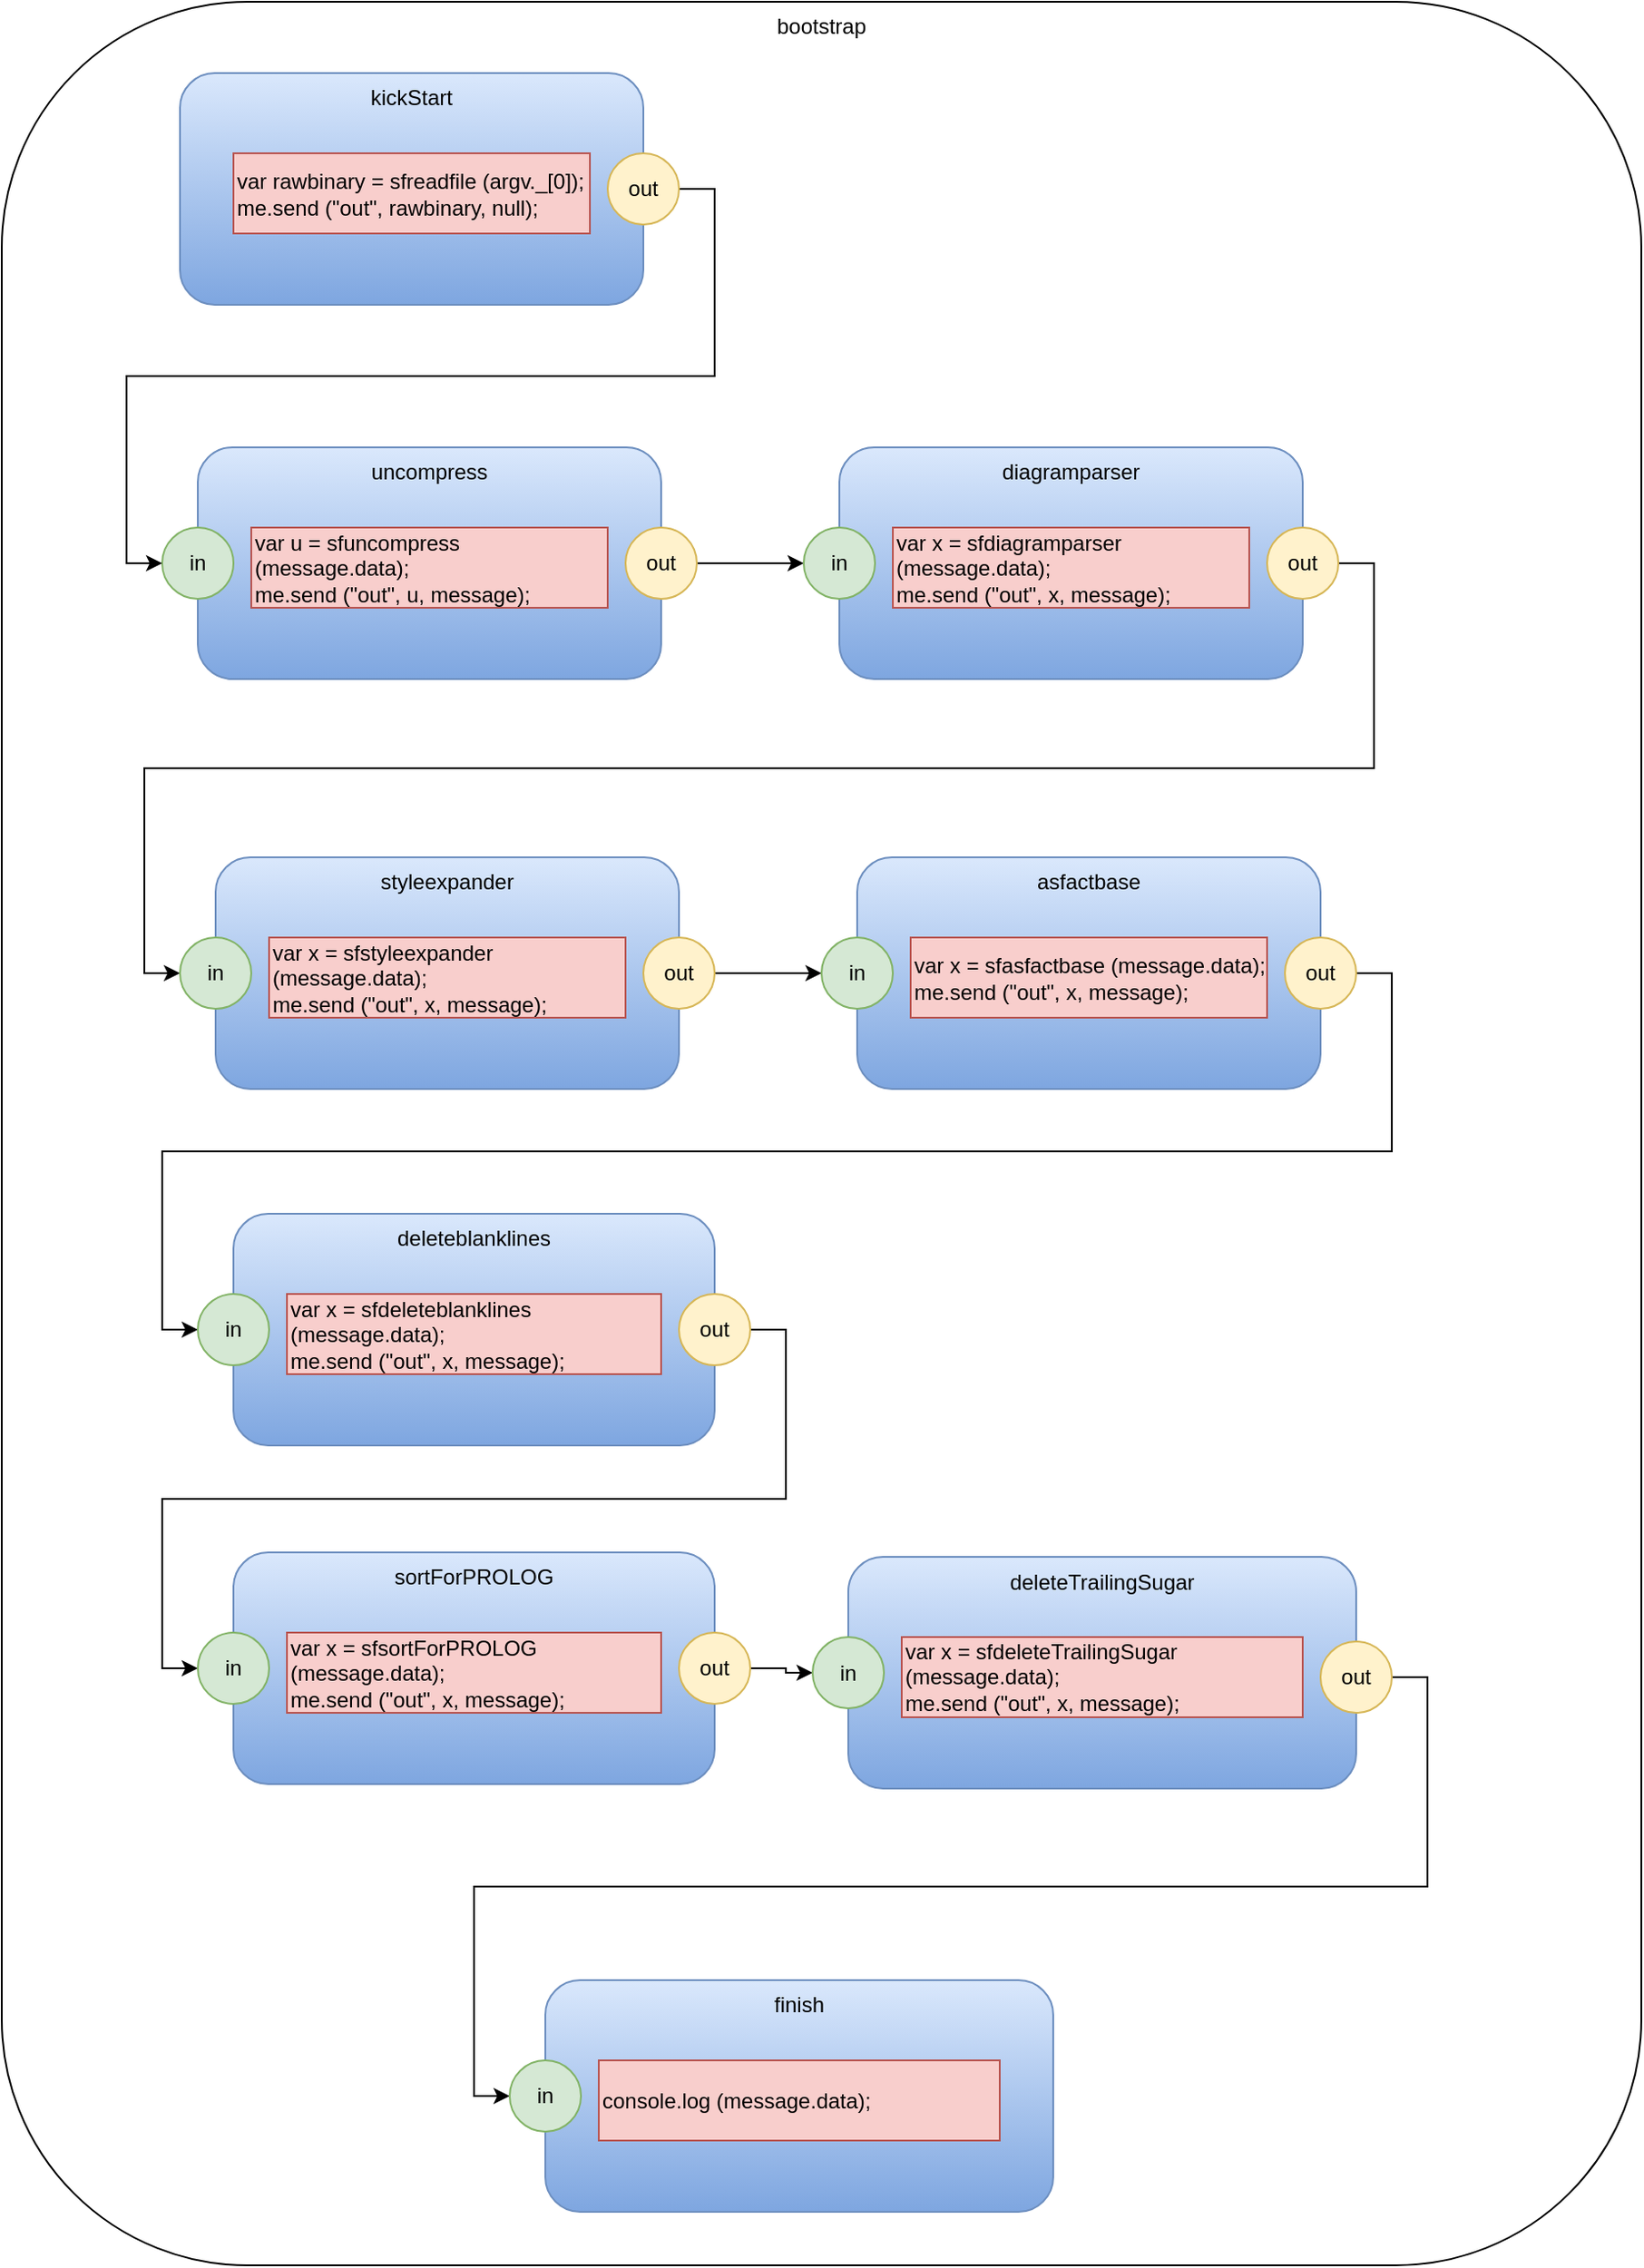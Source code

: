 <mxfile version="14.6.13" type="device"><diagram id="fo9xvGcHm88d3B_x5weG" name="d2f"><mxGraphModel dx="1106" dy="806" grid="1" gridSize="10" guides="1" tooltips="1" connect="1" arrows="1" fold="1" page="1" pageScale="1" pageWidth="1100" pageHeight="850" math="0" shadow="0"><root><mxCell id="0"/><mxCell id="1" parent="0"/><mxCell id="i5jZ3dy8F4nkPbaXPHF6-1" value="bootstrap" style="rounded=1;whiteSpace=wrap;html=1;verticalAlign=top;" parent="1" vertex="1"><mxGeometry x="100" y="90" width="920" height="1270" as="geometry"/></mxCell><mxCell id="aPelzSQw_j5YxlEaLFGD-42" value="styleexpander" style="rounded=1;whiteSpace=wrap;html=1;gradientColor=#7ea6e0;fillColor=#dae8fc;strokeColor=#6c8ebf;verticalAlign=top;" parent="1" vertex="1"><mxGeometry x="220" y="570" width="260" height="130" as="geometry"/></mxCell><mxCell id="i5jZ3dy8F4nkPbaXPHF6-2" value="uncompress" style="rounded=1;whiteSpace=wrap;html=1;gradientColor=#7ea6e0;fillColor=#dae8fc;strokeColor=#6c8ebf;verticalAlign=top;" parent="1" vertex="1"><mxGeometry x="210" y="340" width="260" height="130" as="geometry"/></mxCell><mxCell id="i5jZ3dy8F4nkPbaXPHF6-3" value="var u = sfuncompress (message.data);&lt;br&gt;me.send (&quot;out&quot;, u, message);&lt;br&gt;&lt;div&gt;&lt;/div&gt;" style="rounded=0;whiteSpace=wrap;html=1;fillColor=#f8cecc;strokeColor=#b85450;align=left;" parent="1" vertex="1"><mxGeometry x="240" y="385" width="200" height="45" as="geometry"/></mxCell><mxCell id="aPelzSQw_j5YxlEaLFGD-40" style="edgeStyle=orthogonalEdgeStyle;rounded=0;orthogonalLoop=1;jettySize=auto;html=1;exitX=1;exitY=0.5;exitDx=0;exitDy=0;entryX=0;entryY=0.5;entryDx=0;entryDy=0;" parent="1" source="i5jZ3dy8F4nkPbaXPHF6-5" target="aPelzSQw_j5YxlEaLFGD-39" edge="1"><mxGeometry relative="1" as="geometry"/></mxCell><mxCell id="i5jZ3dy8F4nkPbaXPHF6-5" value="out" style="ellipse;whiteSpace=wrap;html=1;aspect=fixed;fillColor=#fff2cc;strokeColor=#d6b656;" parent="1" vertex="1"><mxGeometry x="450" y="385" width="40" height="40" as="geometry"/></mxCell><mxCell id="Eg2JflB1LH7_nM4HlBUV-2" value="in" style="ellipse;whiteSpace=wrap;html=1;aspect=fixed;fillColor=#d5e8d4;strokeColor=#82b366;" parent="1" vertex="1"><mxGeometry x="190" y="385" width="40" height="40" as="geometry"/></mxCell><mxCell id="aPelzSQw_j5YxlEaLFGD-36" value="diagramparser" style="rounded=1;whiteSpace=wrap;html=1;gradientColor=#7ea6e0;fillColor=#dae8fc;strokeColor=#6c8ebf;verticalAlign=top;" parent="1" vertex="1"><mxGeometry x="570" y="340" width="260" height="130" as="geometry"/></mxCell><mxCell id="aPelzSQw_j5YxlEaLFGD-37" value="var x = sfdiagramparser (message.data);&lt;br&gt;me.send (&quot;out&quot;, x, message);&lt;br&gt;&lt;div&gt;&lt;/div&gt;" style="rounded=0;whiteSpace=wrap;html=1;fillColor=#f8cecc;strokeColor=#b85450;align=left;" parent="1" vertex="1"><mxGeometry x="600" y="385" width="200" height="45" as="geometry"/></mxCell><mxCell id="aPelzSQw_j5YxlEaLFGD-60" style="edgeStyle=orthogonalEdgeStyle;rounded=0;orthogonalLoop=1;jettySize=auto;html=1;exitX=1;exitY=0.5;exitDx=0;exitDy=0;entryX=0;entryY=0.5;entryDx=0;entryDy=0;" parent="1" source="aPelzSQw_j5YxlEaLFGD-38" target="aPelzSQw_j5YxlEaLFGD-46" edge="1"><mxGeometry relative="1" as="geometry"/></mxCell><mxCell id="aPelzSQw_j5YxlEaLFGD-38" value="out" style="ellipse;whiteSpace=wrap;html=1;aspect=fixed;fillColor=#fff2cc;strokeColor=#d6b656;" parent="1" vertex="1"><mxGeometry x="810" y="385" width="40" height="40" as="geometry"/></mxCell><mxCell id="aPelzSQw_j5YxlEaLFGD-39" value="in" style="ellipse;whiteSpace=wrap;html=1;aspect=fixed;fillColor=#d5e8d4;strokeColor=#82b366;" parent="1" vertex="1"><mxGeometry x="550" y="385" width="40" height="40" as="geometry"/></mxCell><mxCell id="aPelzSQw_j5YxlEaLFGD-43" value="var x = sfstyleexpander (message.data);&lt;br&gt;me.send (&quot;out&quot;, x, message);&lt;br&gt;&lt;div&gt;&lt;/div&gt;" style="rounded=0;whiteSpace=wrap;html=1;fillColor=#f8cecc;strokeColor=#b85450;align=left;" parent="1" vertex="1"><mxGeometry x="250" y="615" width="200" height="45" as="geometry"/></mxCell><mxCell id="aPelzSQw_j5YxlEaLFGD-44" style="edgeStyle=orthogonalEdgeStyle;rounded=0;orthogonalLoop=1;jettySize=auto;html=1;exitX=1;exitY=0.5;exitDx=0;exitDy=0;entryX=0;entryY=0.5;entryDx=0;entryDy=0;" parent="1" source="aPelzSQw_j5YxlEaLFGD-45" target="aPelzSQw_j5YxlEaLFGD-50" edge="1"><mxGeometry relative="1" as="geometry"/></mxCell><mxCell id="aPelzSQw_j5YxlEaLFGD-45" value="out" style="ellipse;whiteSpace=wrap;html=1;aspect=fixed;fillColor=#fff2cc;strokeColor=#d6b656;" parent="1" vertex="1"><mxGeometry x="460" y="615" width="40" height="40" as="geometry"/></mxCell><mxCell id="aPelzSQw_j5YxlEaLFGD-46" value="in" style="ellipse;whiteSpace=wrap;html=1;aspect=fixed;fillColor=#d5e8d4;strokeColor=#82b366;" parent="1" vertex="1"><mxGeometry x="200" y="615" width="40" height="40" as="geometry"/></mxCell><mxCell id="aPelzSQw_j5YxlEaLFGD-47" value="asfactbase" style="rounded=1;whiteSpace=wrap;html=1;gradientColor=#7ea6e0;fillColor=#dae8fc;strokeColor=#6c8ebf;verticalAlign=top;" parent="1" vertex="1"><mxGeometry x="580" y="570" width="260" height="130" as="geometry"/></mxCell><mxCell id="aPelzSQw_j5YxlEaLFGD-48" value="var x = sfasfactbase (message.data);&lt;br&gt;me.send (&quot;out&quot;, x, message);&lt;br&gt;&lt;div&gt;&lt;/div&gt;" style="rounded=0;whiteSpace=wrap;html=1;fillColor=#f8cecc;strokeColor=#b85450;align=left;" parent="1" vertex="1"><mxGeometry x="610" y="615" width="200" height="45" as="geometry"/></mxCell><mxCell id="aPelzSQw_j5YxlEaLFGD-61" style="edgeStyle=orthogonalEdgeStyle;rounded=0;orthogonalLoop=1;jettySize=auto;html=1;exitX=1;exitY=0.5;exitDx=0;exitDy=0;entryX=0;entryY=0.5;entryDx=0;entryDy=0;" parent="1" source="aPelzSQw_j5YxlEaLFGD-49" target="aPelzSQw_j5YxlEaLFGD-55" edge="1"><mxGeometry relative="1" as="geometry"/></mxCell><mxCell id="aPelzSQw_j5YxlEaLFGD-49" value="out" style="ellipse;whiteSpace=wrap;html=1;aspect=fixed;fillColor=#fff2cc;strokeColor=#d6b656;" parent="1" vertex="1"><mxGeometry x="820" y="615" width="40" height="40" as="geometry"/></mxCell><mxCell id="aPelzSQw_j5YxlEaLFGD-50" value="in" style="ellipse;whiteSpace=wrap;html=1;aspect=fixed;fillColor=#d5e8d4;strokeColor=#82b366;" parent="1" vertex="1"><mxGeometry x="560" y="615" width="40" height="40" as="geometry"/></mxCell><mxCell id="aPelzSQw_j5YxlEaLFGD-51" value="deleteblanklines" style="rounded=1;whiteSpace=wrap;html=1;gradientColor=#7ea6e0;fillColor=#dae8fc;strokeColor=#6c8ebf;verticalAlign=top;" parent="1" vertex="1"><mxGeometry x="230" y="770" width="270" height="130" as="geometry"/></mxCell><mxCell id="aPelzSQw_j5YxlEaLFGD-52" value="var x = sfdeleteblanklines (message.data);&lt;br&gt;me.send (&quot;out&quot;, x, message);&lt;br&gt;&lt;div&gt;&lt;/div&gt;" style="rounded=0;whiteSpace=wrap;html=1;fillColor=#f8cecc;strokeColor=#b85450;align=left;" parent="1" vertex="1"><mxGeometry x="260" y="815" width="210" height="45" as="geometry"/></mxCell><mxCell id="aPelzSQw_j5YxlEaLFGD-72" style="edgeStyle=orthogonalEdgeStyle;rounded=0;orthogonalLoop=1;jettySize=auto;html=1;exitX=1;exitY=0.5;exitDx=0;exitDy=0;entryX=0;entryY=0.5;entryDx=0;entryDy=0;" parent="1" source="aPelzSQw_j5YxlEaLFGD-54" target="aPelzSQw_j5YxlEaLFGD-71" edge="1"><mxGeometry relative="1" as="geometry"/></mxCell><mxCell id="aPelzSQw_j5YxlEaLFGD-54" value="out" style="ellipse;whiteSpace=wrap;html=1;aspect=fixed;fillColor=#fff2cc;strokeColor=#d6b656;" parent="1" vertex="1"><mxGeometry x="480" y="815" width="40" height="40" as="geometry"/></mxCell><mxCell id="aPelzSQw_j5YxlEaLFGD-55" value="in" style="ellipse;whiteSpace=wrap;html=1;aspect=fixed;fillColor=#d5e8d4;strokeColor=#82b366;" parent="1" vertex="1"><mxGeometry x="210" y="815" width="40" height="40" as="geometry"/></mxCell><mxCell id="aPelzSQw_j5YxlEaLFGD-68" value="sortForPROLOG" style="rounded=1;whiteSpace=wrap;html=1;gradientColor=#7ea6e0;fillColor=#dae8fc;strokeColor=#6c8ebf;verticalAlign=top;" parent="1" vertex="1"><mxGeometry x="230" y="960" width="270" height="130" as="geometry"/></mxCell><mxCell id="aPelzSQw_j5YxlEaLFGD-69" value="var x = sfsortForPROLOG (message.data);&lt;br&gt;me.send (&quot;out&quot;, x, message);&lt;br&gt;&lt;div&gt;&lt;/div&gt;" style="rounded=0;whiteSpace=wrap;html=1;fillColor=#f8cecc;strokeColor=#b85450;align=left;" parent="1" vertex="1"><mxGeometry x="260" y="1005" width="210" height="45" as="geometry"/></mxCell><mxCell id="aPelzSQw_j5YxlEaLFGD-77" style="edgeStyle=orthogonalEdgeStyle;rounded=0;orthogonalLoop=1;jettySize=auto;html=1;exitX=1;exitY=0.5;exitDx=0;exitDy=0;" parent="1" source="aPelzSQw_j5YxlEaLFGD-70" target="aPelzSQw_j5YxlEaLFGD-76" edge="1"><mxGeometry relative="1" as="geometry"/></mxCell><mxCell id="aPelzSQw_j5YxlEaLFGD-70" value="out" style="ellipse;whiteSpace=wrap;html=1;aspect=fixed;fillColor=#fff2cc;strokeColor=#d6b656;" parent="1" vertex="1"><mxGeometry x="480" y="1005" width="40" height="40" as="geometry"/></mxCell><mxCell id="aPelzSQw_j5YxlEaLFGD-71" value="in" style="ellipse;whiteSpace=wrap;html=1;aspect=fixed;fillColor=#d5e8d4;strokeColor=#82b366;" parent="1" vertex="1"><mxGeometry x="210" y="1005" width="40" height="40" as="geometry"/></mxCell><mxCell id="aPelzSQw_j5YxlEaLFGD-73" value="deleteTrailingSugar" style="rounded=1;whiteSpace=wrap;html=1;gradientColor=#7ea6e0;fillColor=#dae8fc;strokeColor=#6c8ebf;verticalAlign=top;" parent="1" vertex="1"><mxGeometry x="575" y="962.5" width="285" height="130" as="geometry"/></mxCell><mxCell id="aPelzSQw_j5YxlEaLFGD-74" value="var x = sfdeleteTrailingSugar (message.data);&lt;br&gt;me.send (&quot;out&quot;, x, message);&lt;br&gt;&lt;div&gt;&lt;/div&gt;" style="rounded=0;whiteSpace=wrap;html=1;fillColor=#f8cecc;strokeColor=#b85450;align=left;" parent="1" vertex="1"><mxGeometry x="605" y="1007.5" width="225" height="45" as="geometry"/></mxCell><mxCell id="aPelzSQw_j5YxlEaLFGD-76" value="in" style="ellipse;whiteSpace=wrap;html=1;aspect=fixed;fillColor=#d5e8d4;strokeColor=#82b366;" parent="1" vertex="1"><mxGeometry x="555" y="1007.5" width="40" height="40" as="geometry"/></mxCell><mxCell id="MeUOVAnX9PiKFy5EPber-2" value="kickStart" style="rounded=1;whiteSpace=wrap;html=1;gradientColor=#7ea6e0;fillColor=#dae8fc;strokeColor=#6c8ebf;verticalAlign=top;" parent="1" vertex="1"><mxGeometry x="200" y="130" width="260" height="130" as="geometry"/></mxCell><mxCell id="MeUOVAnX9PiKFy5EPber-3" value="var rawbinary = sfreadfile (argv._[0]);&lt;br&gt;me.send (&quot;out&quot;, rawbinary, null);&lt;br&gt;&lt;div&gt;&lt;/div&gt;" style="rounded=0;whiteSpace=wrap;html=1;fillColor=#f8cecc;strokeColor=#b85450;align=left;" parent="1" vertex="1"><mxGeometry x="230" y="175" width="200" height="45" as="geometry"/></mxCell><mxCell id="MeUOVAnX9PiKFy5EPber-7" style="edgeStyle=orthogonalEdgeStyle;rounded=0;orthogonalLoop=1;jettySize=auto;html=1;exitX=1;exitY=0.5;exitDx=0;exitDy=0;entryX=0;entryY=0.5;entryDx=0;entryDy=0;" parent="1" source="MeUOVAnX9PiKFy5EPber-4" target="Eg2JflB1LH7_nM4HlBUV-2" edge="1"><mxGeometry relative="1" as="geometry"/></mxCell><mxCell id="MeUOVAnX9PiKFy5EPber-4" value="out" style="ellipse;whiteSpace=wrap;html=1;aspect=fixed;fillColor=#fff2cc;strokeColor=#d6b656;" parent="1" vertex="1"><mxGeometry x="440" y="175" width="40" height="40" as="geometry"/></mxCell><mxCell id="9_2W-ZNaL5BkT9HVN-QL-10" style="edgeStyle=orthogonalEdgeStyle;rounded=0;orthogonalLoop=1;jettySize=auto;html=1;exitX=1;exitY=0.5;exitDx=0;exitDy=0;entryX=0;entryY=0.5;entryDx=0;entryDy=0;" parent="1" source="9_2W-ZNaL5BkT9HVN-QL-3" target="9_2W-ZNaL5BkT9HVN-QL-8" edge="1"><mxGeometry relative="1" as="geometry"/></mxCell><mxCell id="9_2W-ZNaL5BkT9HVN-QL-3" value="out" style="ellipse;whiteSpace=wrap;html=1;aspect=fixed;fillColor=#fff2cc;strokeColor=#d6b656;" parent="1" vertex="1"><mxGeometry x="840" y="1010" width="40" height="40" as="geometry"/></mxCell><mxCell id="9_2W-ZNaL5BkT9HVN-QL-6" value="finish" style="rounded=1;whiteSpace=wrap;html=1;gradientColor=#7ea6e0;fillColor=#dae8fc;strokeColor=#6c8ebf;verticalAlign=top;" parent="1" vertex="1"><mxGeometry x="405" y="1200" width="285" height="130" as="geometry"/></mxCell><mxCell id="9_2W-ZNaL5BkT9HVN-QL-7" value="console.log (message.data);&lt;br&gt;&lt;div&gt;&lt;/div&gt;" style="rounded=0;whiteSpace=wrap;html=1;fillColor=#f8cecc;strokeColor=#b85450;align=left;" parent="1" vertex="1"><mxGeometry x="435" y="1245" width="225" height="45" as="geometry"/></mxCell><mxCell id="9_2W-ZNaL5BkT9HVN-QL-8" value="in" style="ellipse;whiteSpace=wrap;html=1;aspect=fixed;fillColor=#d5e8d4;strokeColor=#82b366;" parent="1" vertex="1"><mxGeometry x="385" y="1245" width="40" height="40" as="geometry"/></mxCell></root></mxGraphModel></diagram></mxfile>